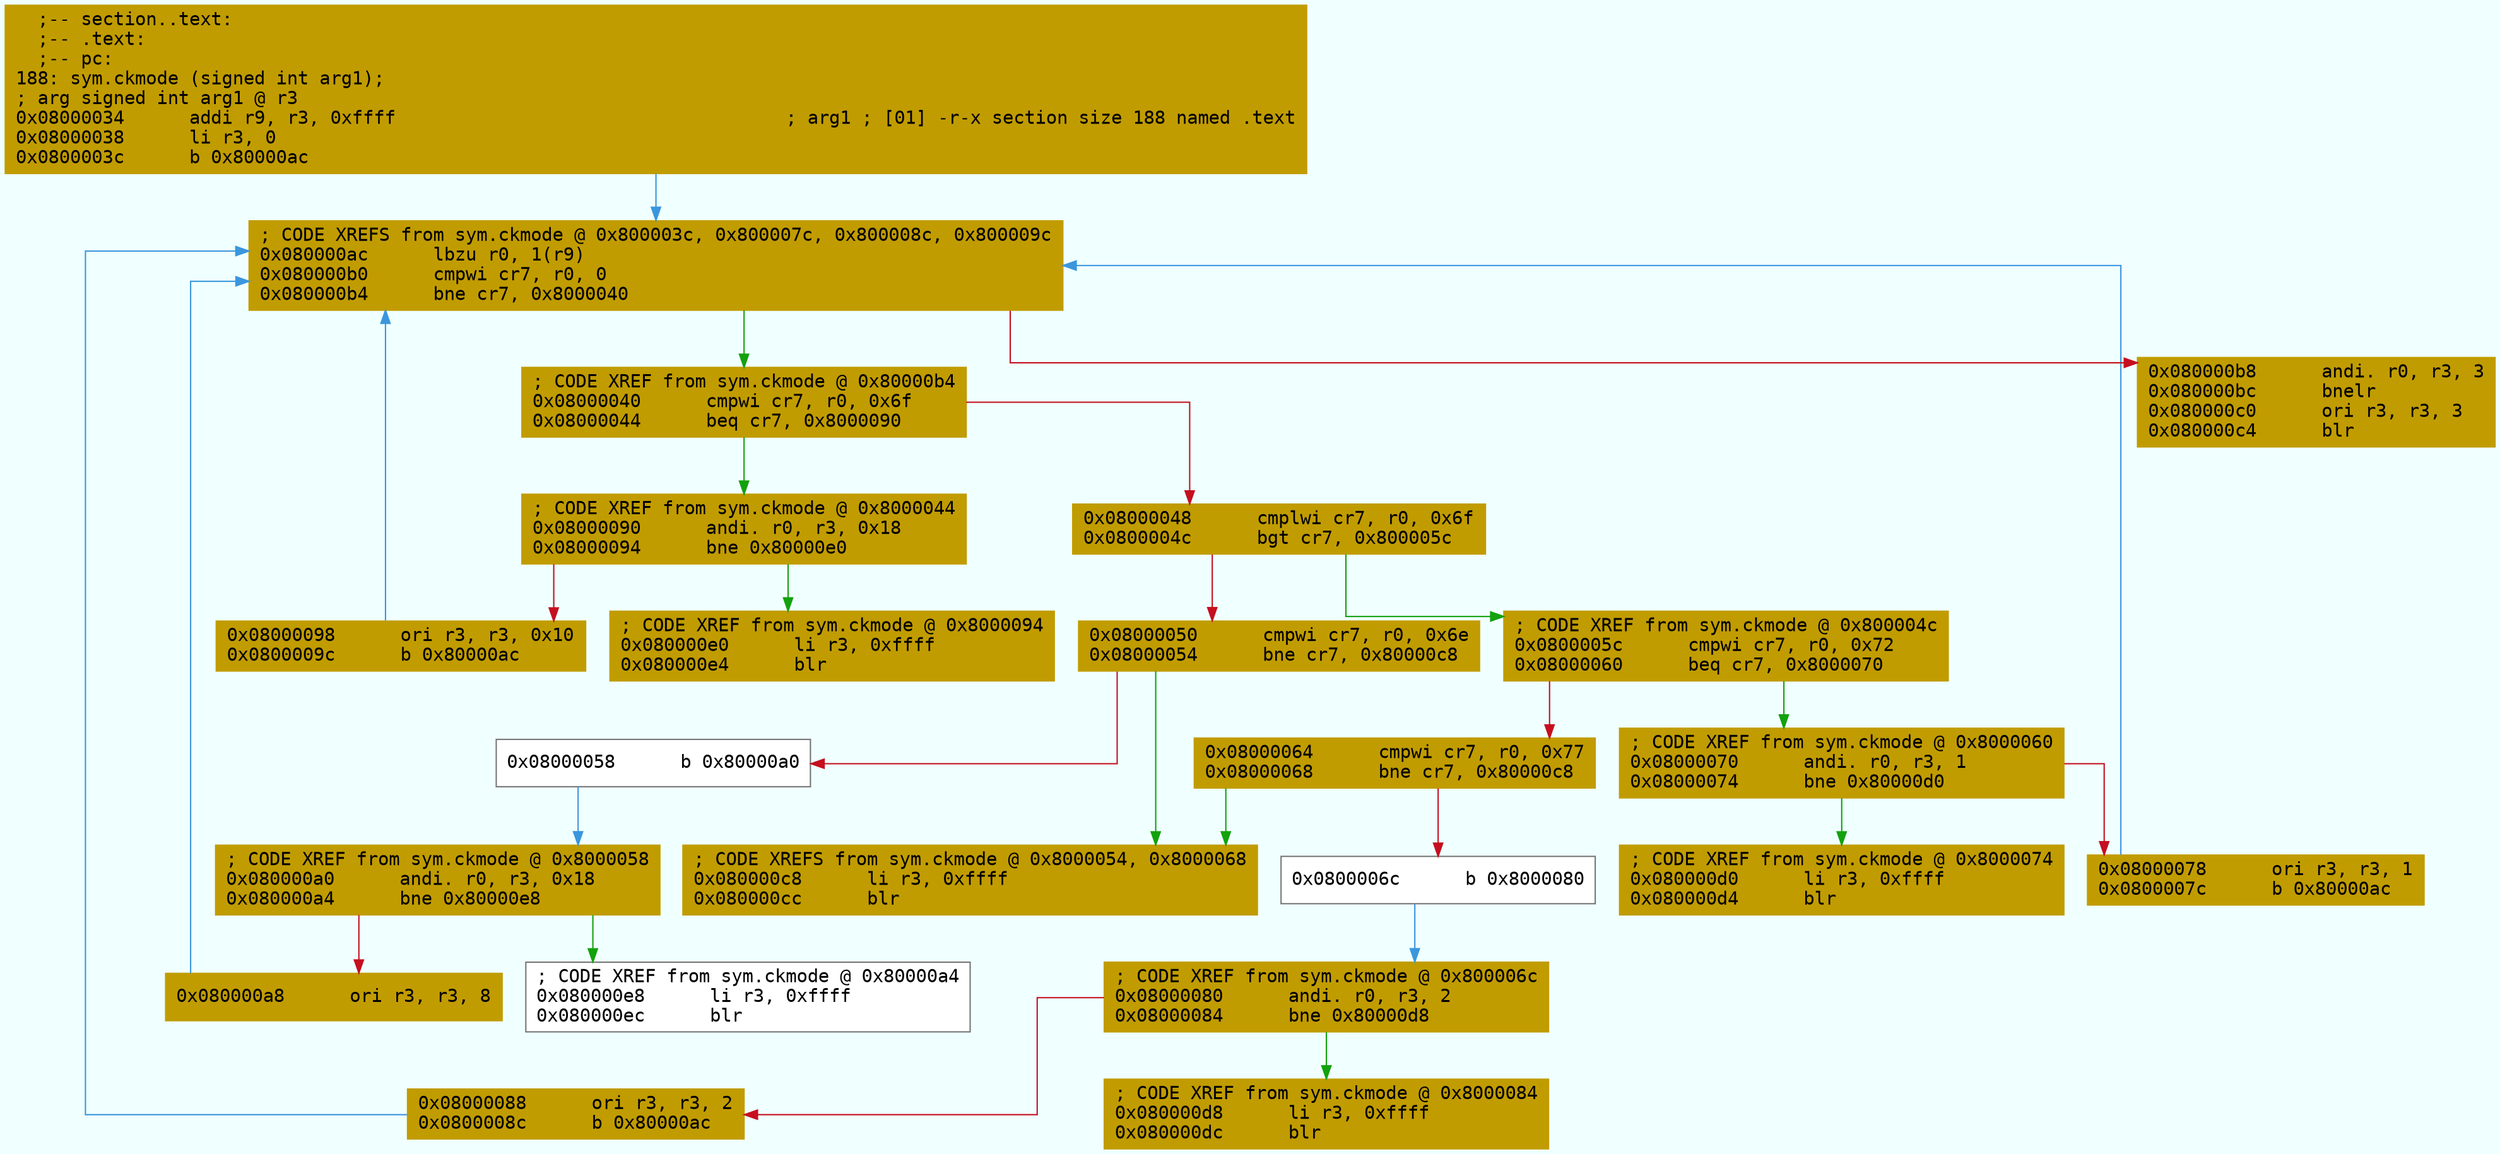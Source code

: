 digraph code {
	graph [bgcolor=azure fontsize=8 fontname="Courier" splines="ortho"];
	node [fillcolor=gray style=filled shape=box];
	edge [arrowhead="normal"];
	"0x08000034" [URL="sym.ckmode/0x08000034", fillcolor="#c19c00",color="#c19c00", fontname="Courier",label="  ;-- section..text:\l  ;-- .text:\l  ;-- pc:\l188: sym.ckmode (signed int arg1);\l; arg signed int arg1 @ r3\l0x08000034      addi r9, r3, 0xffff                                    ; arg1 ; [01] -r-x section size 188 named .text\l0x08000038      li r3, 0\l0x0800003c      b 0x80000ac\l"]
	"0x08000040" [URL="sym.ckmode/0x08000040", fillcolor="#c19c00",color="#c19c00", fontname="Courier",label="; CODE XREF from sym.ckmode @ 0x80000b4\l0x08000040      cmpwi cr7, r0, 0x6f\l0x08000044      beq cr7, 0x8000090\l"]
	"0x08000048" [URL="sym.ckmode/0x08000048", fillcolor="#c19c00",color="#c19c00", fontname="Courier",label="0x08000048      cmplwi cr7, r0, 0x6f\l0x0800004c      bgt cr7, 0x800005c\l"]
	"0x08000050" [URL="sym.ckmode/0x08000050", fillcolor="#c19c00",color="#c19c00", fontname="Courier",label="0x08000050      cmpwi cr7, r0, 0x6e\l0x08000054      bne cr7, 0x80000c8\l"]
	"0x08000058" [URL="sym.ckmode/0x08000058", fillcolor="white",color="#767676", fontname="Courier",label="0x08000058      b 0x80000a0\l"]
	"0x0800005c" [URL="sym.ckmode/0x0800005c", fillcolor="#c19c00",color="#c19c00", fontname="Courier",label="; CODE XREF from sym.ckmode @ 0x800004c\l0x0800005c      cmpwi cr7, r0, 0x72\l0x08000060      beq cr7, 0x8000070\l"]
	"0x08000064" [URL="sym.ckmode/0x08000064", fillcolor="#c19c00",color="#c19c00", fontname="Courier",label="0x08000064      cmpwi cr7, r0, 0x77\l0x08000068      bne cr7, 0x80000c8\l"]
	"0x0800006c" [URL="sym.ckmode/0x0800006c", fillcolor="white",color="#767676", fontname="Courier",label="0x0800006c      b 0x8000080\l"]
	"0x08000070" [URL="sym.ckmode/0x08000070", fillcolor="#c19c00",color="#c19c00", fontname="Courier",label="; CODE XREF from sym.ckmode @ 0x8000060\l0x08000070      andi. r0, r3, 1\l0x08000074      bne 0x80000d0\l"]
	"0x08000078" [URL="sym.ckmode/0x08000078", fillcolor="#c19c00",color="#c19c00", fontname="Courier",label="0x08000078      ori r3, r3, 1\l0x0800007c      b 0x80000ac\l"]
	"0x08000080" [URL="sym.ckmode/0x08000080", fillcolor="#c19c00",color="#c19c00", fontname="Courier",label="; CODE XREF from sym.ckmode @ 0x800006c\l0x08000080      andi. r0, r3, 2\l0x08000084      bne 0x80000d8\l"]
	"0x08000088" [URL="sym.ckmode/0x08000088", fillcolor="#c19c00",color="#c19c00", fontname="Courier",label="0x08000088      ori r3, r3, 2\l0x0800008c      b 0x80000ac\l"]
	"0x08000090" [URL="sym.ckmode/0x08000090", fillcolor="#c19c00",color="#c19c00", fontname="Courier",label="; CODE XREF from sym.ckmode @ 0x8000044\l0x08000090      andi. r0, r3, 0x18\l0x08000094      bne 0x80000e0\l"]
	"0x08000098" [URL="sym.ckmode/0x08000098", fillcolor="#c19c00",color="#c19c00", fontname="Courier",label="0x08000098      ori r3, r3, 0x10\l0x0800009c      b 0x80000ac\l"]
	"0x080000a0" [URL="sym.ckmode/0x080000a0", fillcolor="#c19c00",color="#c19c00", fontname="Courier",label="; CODE XREF from sym.ckmode @ 0x8000058\l0x080000a0      andi. r0, r3, 0x18\l0x080000a4      bne 0x80000e8\l"]
	"0x080000a8" [URL="sym.ckmode/0x080000a8", fillcolor="#c19c00",color="#c19c00", fontname="Courier",label="0x080000a8      ori r3, r3, 8\l"]
	"0x080000ac" [URL="sym.ckmode/0x080000ac", fillcolor="#c19c00",color="#c19c00", fontname="Courier",label="; CODE XREFS from sym.ckmode @ 0x800003c, 0x800007c, 0x800008c, 0x800009c\l0x080000ac      lbzu r0, 1(r9)\l0x080000b0      cmpwi cr7, r0, 0\l0x080000b4      bne cr7, 0x8000040\l"]
	"0x080000b8" [URL="sym.ckmode/0x080000b8", fillcolor="#c19c00",color="#c19c00", fontname="Courier",label="0x080000b8      andi. r0, r3, 3\l0x080000bc      bnelr\l0x080000c0      ori r3, r3, 3\l0x080000c4      blr\l"]
	"0x080000c8" [URL="sym.ckmode/0x080000c8", fillcolor="#c19c00",color="#c19c00", fontname="Courier",label="; CODE XREFS from sym.ckmode @ 0x8000054, 0x8000068\l0x080000c8      li r3, 0xffff\l0x080000cc      blr\l"]
	"0x080000d0" [URL="sym.ckmode/0x080000d0", fillcolor="#c19c00",color="#c19c00", fontname="Courier",label="; CODE XREF from sym.ckmode @ 0x8000074\l0x080000d0      li r3, 0xffff\l0x080000d4      blr\l"]
	"0x080000d8" [URL="sym.ckmode/0x080000d8", fillcolor="#c19c00",color="#c19c00", fontname="Courier",label="; CODE XREF from sym.ckmode @ 0x8000084\l0x080000d8      li r3, 0xffff\l0x080000dc      blr\l"]
	"0x080000e0" [URL="sym.ckmode/0x080000e0", fillcolor="#c19c00",color="#c19c00", fontname="Courier",label="; CODE XREF from sym.ckmode @ 0x8000094\l0x080000e0      li r3, 0xffff\l0x080000e4      blr\l"]
	"0x080000e8" [URL="sym.ckmode/0x080000e8", fillcolor="white",color="#767676", fontname="Courier",label="; CODE XREF from sym.ckmode @ 0x80000a4\l0x080000e8      li r3, 0xffff\l0x080000ec      blr\l"]
        "0x08000034" -> "0x080000ac" [color="#3a96dd"];
        "0x08000040" -> "0x08000090" [color="#13a10e"];
        "0x08000040" -> "0x08000048" [color="#c50f1f"];
        "0x08000048" -> "0x0800005c" [color="#13a10e"];
        "0x08000048" -> "0x08000050" [color="#c50f1f"];
        "0x08000050" -> "0x080000c8" [color="#13a10e"];
        "0x08000050" -> "0x08000058" [color="#c50f1f"];
        "0x08000058" -> "0x080000a0" [color="#3a96dd"];
        "0x0800005c" -> "0x08000070" [color="#13a10e"];
        "0x0800005c" -> "0x08000064" [color="#c50f1f"];
        "0x08000064" -> "0x080000c8" [color="#13a10e"];
        "0x08000064" -> "0x0800006c" [color="#c50f1f"];
        "0x0800006c" -> "0x08000080" [color="#3a96dd"];
        "0x08000070" -> "0x080000d0" [color="#13a10e"];
        "0x08000070" -> "0x08000078" [color="#c50f1f"];
        "0x08000078" -> "0x080000ac" [color="#3a96dd"];
        "0x08000080" -> "0x080000d8" [color="#13a10e"];
        "0x08000080" -> "0x08000088" [color="#c50f1f"];
        "0x08000088" -> "0x080000ac" [color="#3a96dd"];
        "0x08000090" -> "0x080000e0" [color="#13a10e"];
        "0x08000090" -> "0x08000098" [color="#c50f1f"];
        "0x08000098" -> "0x080000ac" [color="#3a96dd"];
        "0x080000a0" -> "0x080000e8" [color="#13a10e"];
        "0x080000a0" -> "0x080000a8" [color="#c50f1f"];
        "0x080000a8" -> "0x080000ac" [color="#3a96dd"];
        "0x080000ac" -> "0x08000040" [color="#13a10e"];
        "0x080000ac" -> "0x080000b8" [color="#c50f1f"];
}
